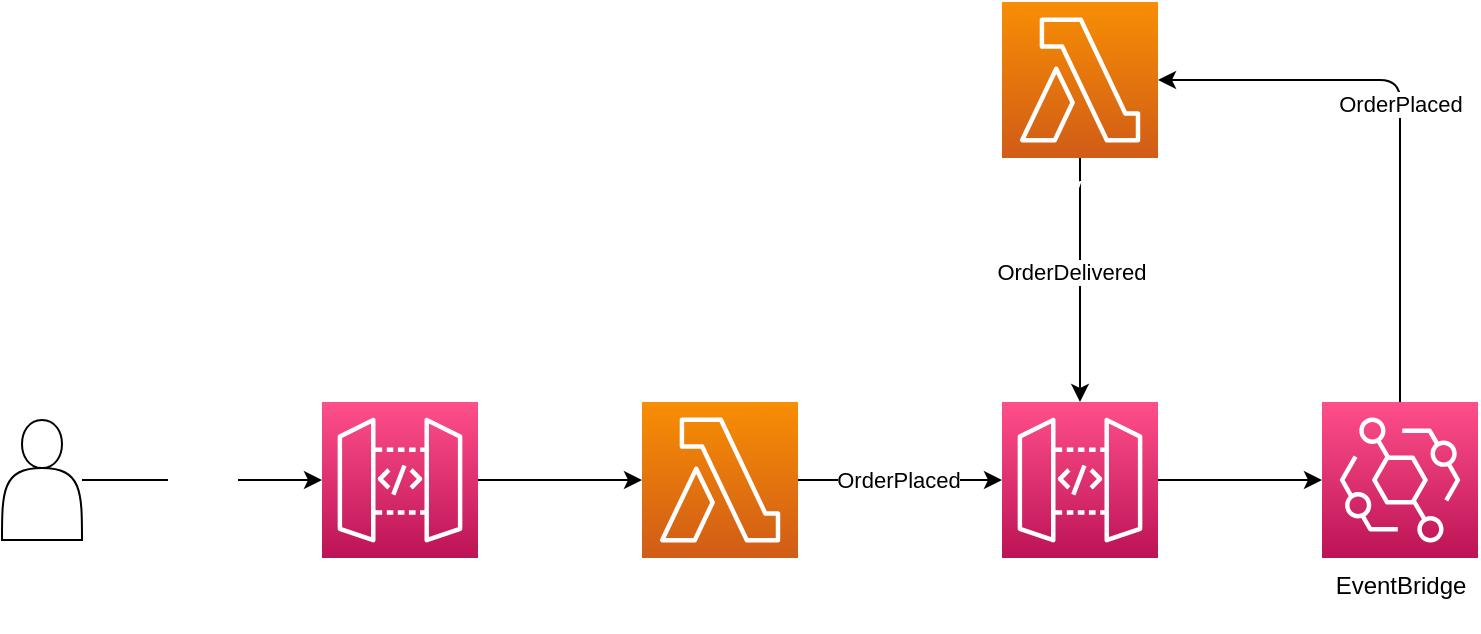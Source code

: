 <mxfile>
    <diagram id="4g9_-gkER2VcPO7zjQWk" name="architecture">
        <mxGraphModel dx="1730" dy="1167" grid="1" gridSize="10" guides="1" tooltips="1" connect="1" arrows="1" fold="1" page="1" pageScale="1" pageWidth="827" pageHeight="1169" math="0" shadow="0">
            <root>
                <mxCell id="se3pSlcufoZ4TdmznKGh-0"/>
                <mxCell id="se3pSlcufoZ4TdmznKGh-1" parent="se3pSlcufoZ4TdmznKGh-0"/>
                <mxCell id="v9LpfBuMXAVSxe95DboZ-8" style="edgeStyle=none;html=1;fontColor=#FFFFFF;" parent="se3pSlcufoZ4TdmznKGh-1" source="v9LpfBuMXAVSxe95DboZ-0" target="v9LpfBuMXAVSxe95DboZ-5" edge="1">
                    <mxGeometry relative="1" as="geometry"/>
                </mxCell>
                <mxCell id="v9LpfBuMXAVSxe95DboZ-0" value="Public gateway&lt;br&gt;" style="sketch=0;points=[[0,0,0],[0.25,0,0],[0.5,0,0],[0.75,0,0],[1,0,0],[0,1,0],[0.25,1,0],[0.5,1,0],[0.75,1,0],[1,1,0],[0,0.25,0],[0,0.5,0],[0,0.75,0],[1,0.25,0],[1,0.5,0],[1,0.75,0]];outlineConnect=0;fontColor=#FFFFFF;gradientColor=#FF4F8B;gradientDirection=north;fillColor=#BC1356;strokeColor=#ffffff;dashed=0;verticalLabelPosition=bottom;verticalAlign=top;align=center;html=1;fontSize=12;fontStyle=0;aspect=fixed;shape=mxgraph.aws4.resourceIcon;resIcon=mxgraph.aws4.api_gateway;" parent="se3pSlcufoZ4TdmznKGh-1" vertex="1">
                    <mxGeometry x="200" y="300" width="78" height="78" as="geometry"/>
                </mxCell>
                <mxCell id="2" style="edgeStyle=none;rounded=1;html=1;entryX=1;entryY=0.5;entryDx=0;entryDy=0;entryPerimeter=0;" edge="1" parent="se3pSlcufoZ4TdmznKGh-1" source="v9LpfBuMXAVSxe95DboZ-1" target="v9LpfBuMXAVSxe95DboZ-4">
                    <mxGeometry relative="1" as="geometry">
                        <Array as="points">
                            <mxPoint x="739" y="139"/>
                        </Array>
                    </mxGeometry>
                </mxCell>
                <mxCell id="3" value="OrderPlaced" style="edgeLabel;html=1;align=center;verticalAlign=middle;resizable=0;points=[];" vertex="1" connectable="0" parent="2">
                    <mxGeometry x="0.058" relative="1" as="geometry">
                        <mxPoint as="offset"/>
                    </mxGeometry>
                </mxCell>
                <mxCell id="v9LpfBuMXAVSxe95DboZ-1" value="EventBridge" style="sketch=0;points=[[0,0,0],[0.25,0,0],[0.5,0,0],[0.75,0,0],[1,0,0],[0,1,0],[0.25,1,0],[0.5,1,0],[0.75,1,0],[1,1,0],[0,0.25,0],[0,0.5,0],[0,0.75,0],[1,0.25,0],[1,0.5,0],[1,0.75,0]];outlineConnect=0;fontColor=default;gradientColor=#FF4F8B;gradientDirection=north;fillColor=#BC1356;strokeColor=#ffffff;dashed=0;verticalLabelPosition=bottom;verticalAlign=top;align=center;html=1;fontSize=12;fontStyle=0;aspect=fixed;shape=mxgraph.aws4.resourceIcon;resIcon=mxgraph.aws4.eventbridge;" parent="se3pSlcufoZ4TdmznKGh-1" vertex="1">
                    <mxGeometry x="700" y="300" width="78" height="78" as="geometry"/>
                </mxCell>
                <mxCell id="1" style="edgeStyle=none;rounded=1;html=1;" edge="1" parent="se3pSlcufoZ4TdmznKGh-1" source="v9LpfBuMXAVSxe95DboZ-3" target="v9LpfBuMXAVSxe95DboZ-1">
                    <mxGeometry relative="1" as="geometry"/>
                </mxCell>
                <mxCell id="v9LpfBuMXAVSxe95DboZ-3" value="Internal gateway&lt;br&gt;&lt;span style=&quot;font-family: &amp;#34;amazonember&amp;#34; , &amp;#34;helvetica neue&amp;#34; , &amp;#34;helvetica&amp;#34; , &amp;#34;arial&amp;#34; , sans-serif&quot;&gt;&lt;font style=&quot;font-size: 10px&quot;&gt;&amp;nbsp;request validation and message enrichment&lt;/font&gt;&lt;/span&gt;" style="sketch=0;points=[[0,0,0],[0.25,0,0],[0.5,0,0],[0.75,0,0],[1,0,0],[0,1,0],[0.25,1,0],[0.5,1,0],[0.75,1,0],[1,1,0],[0,0.25,0],[0,0.5,0],[0,0.75,0],[1,0.25,0],[1,0.5,0],[1,0.75,0]];outlineConnect=0;fontColor=#FFFFFF;gradientColor=#FF4F8B;gradientDirection=north;fillColor=#BC1356;strokeColor=#ffffff;dashed=0;verticalLabelPosition=bottom;verticalAlign=top;align=center;html=1;fontSize=12;fontStyle=0;aspect=fixed;shape=mxgraph.aws4.resourceIcon;resIcon=mxgraph.aws4.api_gateway;" parent="se3pSlcufoZ4TdmznKGh-1" vertex="1">
                    <mxGeometry x="540" y="300" width="78" height="78" as="geometry"/>
                </mxCell>
                <mxCell id="4" style="edgeStyle=none;rounded=1;html=1;" edge="1" parent="se3pSlcufoZ4TdmznKGh-1" source="v9LpfBuMXAVSxe95DboZ-4" target="v9LpfBuMXAVSxe95DboZ-3">
                    <mxGeometry relative="1" as="geometry"/>
                </mxCell>
                <mxCell id="5" value="OrderDelivered&amp;nbsp;" style="edgeLabel;html=1;align=center;verticalAlign=middle;resizable=0;points=[];" vertex="1" connectable="0" parent="4">
                    <mxGeometry x="-0.07" y="-3" relative="1" as="geometry">
                        <mxPoint as="offset"/>
                    </mxGeometry>
                </mxCell>
                <mxCell id="v9LpfBuMXAVSxe95DboZ-4" value="&lt;font color=&quot;#ffffff&quot;&gt;Deliveries&lt;/font&gt;" style="sketch=0;points=[[0,0,0],[0.25,0,0],[0.5,0,0],[0.75,0,0],[1,0,0],[0,1,0],[0.25,1,0],[0.5,1,0],[0.75,1,0],[1,1,0],[0,0.25,0],[0,0.5,0],[0,0.75,0],[1,0.25,0],[1,0.5,0],[1,0.75,0]];outlineConnect=0;fontColor=#232F3E;gradientColor=#F78E04;gradientDirection=north;fillColor=#D05C17;strokeColor=#ffffff;dashed=0;verticalLabelPosition=bottom;verticalAlign=top;align=center;html=1;fontSize=12;fontStyle=0;aspect=fixed;shape=mxgraph.aws4.resourceIcon;resIcon=mxgraph.aws4.lambda;" parent="se3pSlcufoZ4TdmznKGh-1" vertex="1">
                    <mxGeometry x="540" y="100" width="78" height="78" as="geometry"/>
                </mxCell>
                <mxCell id="v9LpfBuMXAVSxe95DboZ-9" style="edgeStyle=none;html=1;entryX=0;entryY=0.5;entryDx=0;entryDy=0;entryPerimeter=0;fontColor=#FFFFFF;rounded=1;" parent="se3pSlcufoZ4TdmznKGh-1" source="v9LpfBuMXAVSxe95DboZ-5" target="v9LpfBuMXAVSxe95DboZ-3" edge="1">
                    <mxGeometry relative="1" as="geometry"/>
                </mxCell>
                <mxCell id="0" value="OrderPlaced" style="edgeLabel;html=1;align=center;verticalAlign=middle;resizable=0;points=[];" vertex="1" connectable="0" parent="v9LpfBuMXAVSxe95DboZ-9">
                    <mxGeometry x="-0.02" relative="1" as="geometry">
                        <mxPoint as="offset"/>
                    </mxGeometry>
                </mxCell>
                <mxCell id="v9LpfBuMXAVSxe95DboZ-5" value="&lt;font color=&quot;#ffffff&quot;&gt;Orders&lt;/font&gt;" style="sketch=0;points=[[0,0,0],[0.25,0,0],[0.5,0,0],[0.75,0,0],[1,0,0],[0,1,0],[0.25,1,0],[0.5,1,0],[0.75,1,0],[1,1,0],[0,0.25,0],[0,0.5,0],[0,0.75,0],[1,0.25,0],[1,0.5,0],[1,0.75,0]];outlineConnect=0;fontColor=#232F3E;gradientColor=#F78E04;gradientDirection=north;fillColor=#D05C17;strokeColor=#ffffff;dashed=0;verticalLabelPosition=bottom;verticalAlign=top;align=center;html=1;fontSize=12;fontStyle=0;aspect=fixed;shape=mxgraph.aws4.resourceIcon;resIcon=mxgraph.aws4.lambda;" parent="se3pSlcufoZ4TdmznKGh-1" vertex="1">
                    <mxGeometry x="360" y="300" width="78" height="78" as="geometry"/>
                </mxCell>
                <mxCell id="v9LpfBuMXAVSxe95DboZ-7" value="/orders" style="edgeStyle=none;html=1;entryX=0;entryY=0.5;entryDx=0;entryDy=0;entryPerimeter=0;fontColor=#FFFFFF;" parent="se3pSlcufoZ4TdmznKGh-1" source="v9LpfBuMXAVSxe95DboZ-6" target="v9LpfBuMXAVSxe95DboZ-0" edge="1">
                    <mxGeometry relative="1" as="geometry"/>
                </mxCell>
                <mxCell id="v9LpfBuMXAVSxe95DboZ-6" value="" style="shape=actor;whiteSpace=wrap;html=1;fontColor=#FFFFFF;" parent="se3pSlcufoZ4TdmznKGh-1" vertex="1">
                    <mxGeometry x="40" y="309" width="40" height="60" as="geometry"/>
                </mxCell>
            </root>
        </mxGraphModel>
    </diagram>
    <diagram id="ul7_dWwzZJ-K3-QV071j" name="infrastructure">
        <mxGraphModel dx="1730" dy="1167" grid="1" gridSize="10" guides="1" tooltips="1" connect="1" arrows="1" fold="1" page="1" pageScale="1" pageWidth="827" pageHeight="1169" math="0" shadow="0">
            <root>
                <mxCell id="0"/>
                <mxCell id="1" parent="0"/>
                <mxCell id="10" style="edgeStyle=none;html=1;entryX=0;entryY=0.5;entryDx=0;entryDy=0;" parent="1" source="2" target="8" edge="1">
                    <mxGeometry relative="1" as="geometry"/>
                </mxCell>
                <mxCell id="14" style="edgeStyle=none;html=1;entryX=0;entryY=0.5;entryDx=0;entryDy=0;" parent="1" source="2" target="5" edge="1">
                    <mxGeometry relative="1" as="geometry"/>
                </mxCell>
                <mxCell id="15" style="edgeStyle=none;html=1;entryX=0.5;entryY=0;entryDx=0;entryDy=0;" parent="1" source="2" target="6" edge="1">
                    <mxGeometry relative="1" as="geometry"/>
                </mxCell>
                <mxCell id="19" style="edgeStyle=none;html=1;entryX=0.5;entryY=0;entryDx=0;entryDy=0;" parent="1" source="2" target="18" edge="1">
                    <mxGeometry relative="1" as="geometry"/>
                </mxCell>
                <mxCell id="2" value="API GW" style="rounded=0;whiteSpace=wrap;html=1;" parent="1" vertex="1">
                    <mxGeometry x="120" y="190" width="110" height="40" as="geometry"/>
                </mxCell>
                <mxCell id="12" style="edgeStyle=none;html=1;entryX=0.5;entryY=0;entryDx=0;entryDy=0;" parent="1" source="4" target="7" edge="1">
                    <mxGeometry relative="1" as="geometry"/>
                </mxCell>
                <mxCell id="23" style="edgeStyle=none;html=1;entryX=0.5;entryY=1;entryDx=0;entryDy=0;" parent="1" source="4" target="22" edge="1">
                    <mxGeometry relative="1" as="geometry"/>
                </mxCell>
                <mxCell id="25" style="edgeStyle=none;html=1;entryX=0;entryY=0.5;entryDx=0;entryDy=0;" parent="1" source="4" target="24" edge="1">
                    <mxGeometry relative="1" as="geometry"/>
                </mxCell>
                <mxCell id="27" style="edgeStyle=none;html=1;entryX=0.073;entryY=1.025;entryDx=0;entryDy=0;entryPerimeter=0;" parent="1" source="4" target="26" edge="1">
                    <mxGeometry relative="1" as="geometry"/>
                </mxCell>
                <mxCell id="4" value="Lambda function" style="rounded=0;whiteSpace=wrap;html=1;" parent="1" vertex="1">
                    <mxGeometry x="500" y="190" width="110" height="40" as="geometry"/>
                </mxCell>
                <mxCell id="16" style="edgeStyle=none;html=1;entryX=0;entryY=0.5;entryDx=0;entryDy=0;" parent="1" source="5" target="4" edge="1">
                    <mxGeometry relative="1" as="geometry"/>
                </mxCell>
                <mxCell id="17" value="invoke_arn" style="edgeLabel;html=1;align=center;verticalAlign=middle;resizable=0;points=[];" parent="16" vertex="1" connectable="0">
                    <mxGeometry x="-0.05" relative="1" as="geometry">
                        <mxPoint as="offset"/>
                    </mxGeometry>
                </mxCell>
                <mxCell id="5" value="Integration" style="rounded=0;whiteSpace=wrap;html=1;" parent="1" vertex="1">
                    <mxGeometry x="310" y="190" width="110" height="40" as="geometry"/>
                </mxCell>
                <mxCell id="6" value="Stage" style="rounded=0;whiteSpace=wrap;html=1;" parent="1" vertex="1">
                    <mxGeometry x="210" y="300" width="110" height="40" as="geometry"/>
                </mxCell>
                <mxCell id="20" style="edgeStyle=none;html=1;entryX=1;entryY=1;entryDx=0;entryDy=0;" parent="1" source="7" target="2" edge="1">
                    <mxGeometry relative="1" as="geometry">
                        <Array as="points">
                            <mxPoint x="370" y="320"/>
                        </Array>
                    </mxGeometry>
                </mxCell>
                <mxCell id="21" value="execution_arn" style="edgeLabel;html=1;align=center;verticalAlign=middle;resizable=0;points=[];" parent="20" vertex="1" connectable="0">
                    <mxGeometry x="-0.433" relative="1" as="geometry">
                        <mxPoint as="offset"/>
                    </mxGeometry>
                </mxCell>
                <mxCell id="7" value="Lambda &lt;br&gt;permission" style="rounded=0;whiteSpace=wrap;html=1;" parent="1" vertex="1">
                    <mxGeometry x="500" y="300" width="110" height="40" as="geometry"/>
                </mxCell>
                <mxCell id="11" value="integration_id" style="edgeStyle=none;html=1;entryX=0.5;entryY=0;entryDx=0;entryDy=0;" parent="1" source="8" target="5" edge="1">
                    <mxGeometry relative="1" as="geometry"/>
                </mxCell>
                <mxCell id="8" value="Route" style="rounded=0;whiteSpace=wrap;html=1;" parent="1" vertex="1">
                    <mxGeometry x="310" y="90" width="110" height="40" as="geometry"/>
                </mxCell>
                <mxCell id="18" value="Gw Cloudwatch&lt;br&gt;log group" style="rounded=0;whiteSpace=wrap;html=1;" parent="1" vertex="1">
                    <mxGeometry x="80" y="300" width="110" height="40" as="geometry"/>
                </mxCell>
                <mxCell id="22" value="S3 bucket" style="rounded=0;whiteSpace=wrap;html=1;" parent="1" vertex="1">
                    <mxGeometry x="500" y="80" width="110" height="40" as="geometry"/>
                </mxCell>
                <mxCell id="32" value="&lt;span style=&quot;text-align: left&quot;&gt;&lt;font style=&quot;font-size: 10px&quot;&gt;arn:aws:iam::aws:policy/service-role/AWSLambdaBasicExecutionRole&lt;/font&gt;&lt;/span&gt;" style="edgeStyle=none;html=1;entryX=0.5;entryY=0;entryDx=0;entryDy=0;" parent="1" source="24" target="31" edge="1">
                    <mxGeometry relative="1" as="geometry"/>
                </mxCell>
                <mxCell id="34" style="edgeStyle=none;html=1;" parent="1" source="24" edge="1">
                    <mxGeometry relative="1" as="geometry">
                        <mxPoint x="850" y="210" as="targetPoint"/>
                    </mxGeometry>
                </mxCell>
                <mxCell id="37" style="edgeStyle=none;html=1;entryX=0.5;entryY=1;entryDx=0;entryDy=0;" parent="1" source="24" target="36" edge="1">
                    <mxGeometry relative="1" as="geometry"/>
                </mxCell>
                <mxCell id="38" value="AssumeRole policy" style="edgeLabel;html=1;align=center;verticalAlign=middle;resizable=0;points=[];" parent="37" vertex="1" connectable="0">
                    <mxGeometry x="0.04" y="-2" relative="1" as="geometry">
                        <mxPoint as="offset"/>
                    </mxGeometry>
                </mxCell>
                <mxCell id="55" style="edgeStyle=none;html=1;entryX=0.5;entryY=0;entryDx=0;entryDy=0;" parent="1" source="24" target="54" edge="1">
                    <mxGeometry relative="1" as="geometry"/>
                </mxCell>
                <mxCell id="56" value="Cloudwatch log" style="edgeLabel;html=1;align=center;verticalAlign=middle;resizable=0;points=[];" parent="55" vertex="1" connectable="0">
                    <mxGeometry x="0.448" y="1" relative="1" as="geometry">
                        <mxPoint as="offset"/>
                    </mxGeometry>
                </mxCell>
                <mxCell id="24" value="IAM Role" style="rounded=0;whiteSpace=wrap;html=1;" parent="1" vertex="1">
                    <mxGeometry x="680" y="190" width="110" height="40" as="geometry"/>
                </mxCell>
                <mxCell id="26" value="Lambda Cloudwatch log group" style="rounded=0;whiteSpace=wrap;html=1;" parent="1" vertex="1">
                    <mxGeometry x="670" y="80" width="110" height="40" as="geometry"/>
                </mxCell>
                <mxCell id="31" value="Policy" style="rounded=0;whiteSpace=wrap;html=1;" parent="1" vertex="1">
                    <mxGeometry x="680" y="300" width="110" height="40" as="geometry"/>
                </mxCell>
                <mxCell id="35" value="Permission&lt;br&gt;Boundary" style="rounded=0;whiteSpace=wrap;html=1;" parent="1" vertex="1">
                    <mxGeometry x="850" y="190" width="110" height="40" as="geometry"/>
                </mxCell>
                <mxCell id="36" value="Policy" style="rounded=0;whiteSpace=wrap;html=1;" parent="1" vertex="1">
                    <mxGeometry x="820" y="100" width="110" height="40" as="geometry"/>
                </mxCell>
                <mxCell id="43" style="edgeStyle=none;html=1;entryX=0;entryY=0.5;entryDx=0;entryDy=0;" parent="1" source="39" target="42" edge="1">
                    <mxGeometry relative="1" as="geometry"/>
                </mxCell>
                <mxCell id="50" value="target" style="edgeLabel;html=1;align=center;verticalAlign=middle;resizable=0;points=[];" parent="43" vertex="1" connectable="0">
                    <mxGeometry x="-0.114" relative="1" as="geometry">
                        <mxPoint as="offset"/>
                    </mxGeometry>
                </mxCell>
                <mxCell id="49" style="edgeStyle=none;html=1;entryX=0.5;entryY=0;entryDx=0;entryDy=0;" parent="1" source="39" target="48" edge="1">
                    <mxGeometry relative="1" as="geometry"/>
                </mxCell>
                <mxCell id="53" style="edgeStyle=none;html=1;entryX=0;entryY=0.5;entryDx=0;entryDy=0;" parent="1" source="39" target="52" edge="1">
                    <mxGeometry relative="1" as="geometry"/>
                </mxCell>
                <mxCell id="39" value="EventBridge" style="rounded=0;whiteSpace=wrap;html=1;" parent="1" vertex="1">
                    <mxGeometry x="510" y="480" width="110" height="40" as="geometry"/>
                </mxCell>
                <mxCell id="42" value="Orders Cloudwatch&lt;br&gt;log group" style="rounded=0;whiteSpace=wrap;html=1;" parent="1" vertex="1">
                    <mxGeometry x="790" y="480" width="110" height="40" as="geometry"/>
                </mxCell>
                <mxCell id="60" style="edgeStyle=none;html=1;entryX=0;entryY=0.5;entryDx=0;entryDy=0;fontSize=10;" parent="1" source="48" target="57" edge="1">
                    <mxGeometry relative="1" as="geometry"/>
                </mxCell>
                <mxCell id="61" value="Cloudwatch logs" style="edgeStyle=none;html=1;entryX=0.5;entryY=0;entryDx=0;entryDy=0;fontSize=10;" parent="1" source="48" target="58" edge="1">
                    <mxGeometry relative="1" as="geometry"/>
                </mxCell>
                <mxCell id="48" value="IAM Role" style="rounded=0;whiteSpace=wrap;html=1;" parent="1" vertex="1">
                    <mxGeometry x="510" y="600" width="110" height="40" as="geometry"/>
                </mxCell>
                <mxCell id="51" value="Target" style="rounded=0;whiteSpace=wrap;html=1;" parent="1" vertex="1">
                    <mxGeometry x="650" y="480" width="110" height="40" as="geometry"/>
                </mxCell>
                <mxCell id="52" value="Rule" style="rounded=0;whiteSpace=wrap;html=1;" parent="1" vertex="1">
                    <mxGeometry x="650" y="400" width="110" height="40" as="geometry"/>
                </mxCell>
                <mxCell id="54" value="Policy" style="rounded=0;whiteSpace=wrap;html=1;" parent="1" vertex="1">
                    <mxGeometry x="840" y="300" width="110" height="40" as="geometry"/>
                </mxCell>
                <mxCell id="57" value="Permission&lt;br&gt;Boundary" style="rounded=0;whiteSpace=wrap;html=1;" parent="1" vertex="1">
                    <mxGeometry x="670" y="600" width="110" height="40" as="geometry"/>
                </mxCell>
                <mxCell id="58" value="Policy" style="rounded=0;whiteSpace=wrap;html=1;" parent="1" vertex="1">
                    <mxGeometry x="510" y="701" width="110" height="40" as="geometry"/>
                </mxCell>
            </root>
        </mxGraphModel>
    </diagram>
</mxfile>